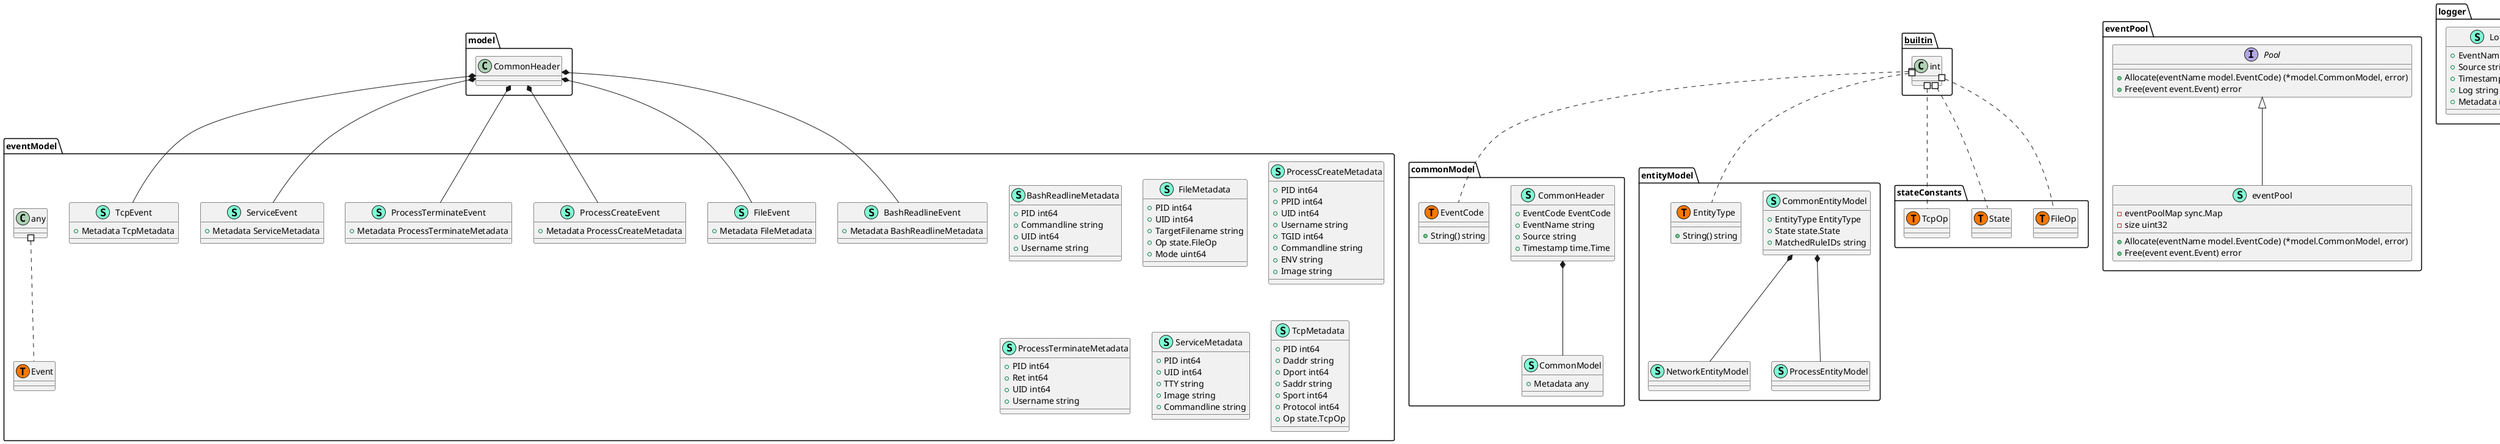 @startuml
namespace commonModel {
    class CommonHeader << (S,Aquamarine) >> {
        + EventCode EventCode
        + EventName string
        + Source string
        + Timestamp time.Time

    }
    class CommonModel << (S,Aquamarine) >> {
        + Metadata any

    }
    class EventCode << (S,Aquamarine) >> {
        + String() string

    }
    class commonModel.EventCode << (T, #FF7700) >>  {
    }
}
"commonModel.CommonHeader" *-- "commonModel.CommonModel"


namespace entityModel {
    class CommonEntityModel << (S,Aquamarine) >> {
        + EntityType EntityType
        + State state.State
        + MatchedRuleIDs string

    }
    class EntityType << (S,Aquamarine) >> {
        + String() string

    }
    class NetworkEntityModel << (S,Aquamarine) >> {
    }
    class ProcessEntityModel << (S,Aquamarine) >> {
    }
    class entityModel.EntityType << (T, #FF7700) >>  {
    }
}
"entityModel.CommonEntityModel" *-- "entityModel.NetworkEntityModel"
"entityModel.CommonEntityModel" *-- "entityModel.ProcessEntityModel"


namespace eventModel {
    class BashReadlineEvent << (S,Aquamarine) >> {
        + Metadata BashReadlineMetadata

    }
    class BashReadlineMetadata << (S,Aquamarine) >> {
        + PID int64
        + Commandline string
        + UID int64
        + Username string

    }
    class FileEvent << (S,Aquamarine) >> {
        + Metadata FileMetadata

    }
    class FileMetadata << (S,Aquamarine) >> {
        + PID int64
        + UID int64
        + TargetFilename string
        + Op state.FileOp
        + Mode uint64

    }
    class ProcessCreateEvent << (S,Aquamarine) >> {
        + Metadata ProcessCreateMetadata

    }
    class ProcessCreateMetadata << (S,Aquamarine) >> {
        + PID int64
        + PPID int64
        + UID int64
        + Username string
        + TGID int64
        + Commandline string
        + ENV string
        + Image string

    }
    class ProcessTerminateEvent << (S,Aquamarine) >> {
        + Metadata ProcessTerminateMetadata

    }
    class ProcessTerminateMetadata << (S,Aquamarine) >> {
        + PID int64
        + Ret int64
        + UID int64
        + Username string

    }
    class ServiceEvent << (S,Aquamarine) >> {
        + Metadata ServiceMetadata

    }
    class ServiceMetadata << (S,Aquamarine) >> {
        + PID int64
        + UID int64
        + TTY string
        + Image string
        + Commandline string

    }
    class TcpEvent << (S,Aquamarine) >> {
        + Metadata TcpMetadata

    }
    class TcpMetadata << (S,Aquamarine) >> {
        + PID int64
        + Daddr string
        + Dport int64
        + Saddr string
        + Sport int64
        + Protocol int64
        + Op state.TcpOp

    }
    class eventModel.Event << (T, #FF7700) >>  {
    }
}
"model.CommonHeader" *-- "eventModel.BashReadlineEvent"
"model.CommonHeader" *-- "eventModel.FileEvent"
"model.CommonHeader" *-- "eventModel.ProcessCreateEvent"
"model.CommonHeader" *-- "eventModel.ProcessTerminateEvent"
"model.CommonHeader" *-- "eventModel.ServiceEvent"
"model.CommonHeader" *-- "eventModel.TcpEvent"


namespace eventPool {
    interface Pool  {
        + Allocate(eventName model.EventCode) (*model.CommonModel, error)
        + Free(event event.Event) error

    }
    class eventPool << (S,Aquamarine) >> {
        - eventPoolMap sync.Map
        - size uint32

        + Allocate(eventName model.EventCode) (*model.CommonModel, error)
        + Free(event event.Event) error

    }
}

"eventPool.Pool" <|-- "eventPool.eventPool"

namespace logger {
    class LogMessage << (S,Aquamarine) >> {
        + EventName string
        + Source string
        + Timestamp string
        + Log string
        + Metadata <font color=blue>map</font>[string]any

    }
}


namespace stateConstants {
    class stateConstants.FileOp << (T, #FF7700) >>  {
    }
    class stateConstants.State << (T, #FF7700) >>  {
    }
    class stateConstants.TcpOp << (T, #FF7700) >>  {
    }
}


"__builtin__.int" #.. "commonModel.EventCode"
"__builtin__.int" #.. "entityModel.EntityType"
"__builtin__.int" #.. "stateConstants.FileOp"
"__builtin__.int" #.. "stateConstants.State"
"__builtin__.int" #.. "stateConstants.TcpOp"
"eventModel.any" #.. "eventModel.Event"
@enduml
